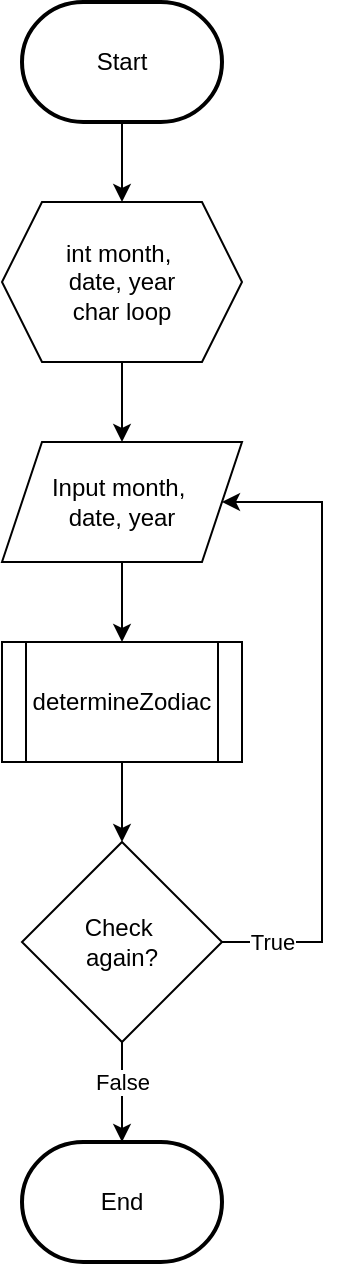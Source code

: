 <mxfile version="24.8.3" pages="2">
  <diagram id="C5RBs43oDa-KdzZeNtuy" name="Main">
    <mxGraphModel dx="917" dy="497" grid="1" gridSize="10" guides="1" tooltips="1" connect="1" arrows="1" fold="1" page="1" pageScale="1" pageWidth="827" pageHeight="1169" math="0" shadow="0">
      <root>
        <mxCell id="WIyWlLk6GJQsqaUBKTNV-0" />
        <mxCell id="WIyWlLk6GJQsqaUBKTNV-1" parent="WIyWlLk6GJQsqaUBKTNV-0" />
        <mxCell id="ADkl6Pt-Rn1Rdas1AGMV-3" style="edgeStyle=orthogonalEdgeStyle;rounded=0;orthogonalLoop=1;jettySize=auto;html=1;entryX=0.5;entryY=0;entryDx=0;entryDy=0;" edge="1" parent="WIyWlLk6GJQsqaUBKTNV-1" source="ADkl6Pt-Rn1Rdas1AGMV-0" target="ADkl6Pt-Rn1Rdas1AGMV-1">
          <mxGeometry relative="1" as="geometry" />
        </mxCell>
        <mxCell id="ADkl6Pt-Rn1Rdas1AGMV-0" value="Start" style="strokeWidth=2;html=1;shape=mxgraph.flowchart.terminator;whiteSpace=wrap;" vertex="1" parent="WIyWlLk6GJQsqaUBKTNV-1">
          <mxGeometry x="150" y="140" width="100" height="60" as="geometry" />
        </mxCell>
        <mxCell id="ADkl6Pt-Rn1Rdas1AGMV-6" style="edgeStyle=orthogonalEdgeStyle;rounded=0;orthogonalLoop=1;jettySize=auto;html=1;entryX=0.5;entryY=0;entryDx=0;entryDy=0;" edge="1" parent="WIyWlLk6GJQsqaUBKTNV-1" source="ADkl6Pt-Rn1Rdas1AGMV-1" target="ADkl6Pt-Rn1Rdas1AGMV-5">
          <mxGeometry relative="1" as="geometry" />
        </mxCell>
        <mxCell id="ADkl6Pt-Rn1Rdas1AGMV-1" value="int month,&amp;nbsp;&lt;div&gt;date, year&lt;div&gt;char loop&lt;/div&gt;&lt;/div&gt;" style="shape=hexagon;perimeter=hexagonPerimeter2;whiteSpace=wrap;html=1;fixedSize=1;" vertex="1" parent="WIyWlLk6GJQsqaUBKTNV-1">
          <mxGeometry x="140" y="240" width="120" height="80" as="geometry" />
        </mxCell>
        <mxCell id="ADkl6Pt-Rn1Rdas1AGMV-8" style="edgeStyle=orthogonalEdgeStyle;rounded=0;orthogonalLoop=1;jettySize=auto;html=1;entryX=0.5;entryY=0;entryDx=0;entryDy=0;" edge="1" parent="WIyWlLk6GJQsqaUBKTNV-1" source="ADkl6Pt-Rn1Rdas1AGMV-5" target="GZqiYuQ4Hh0XzFeLLxF9-0">
          <mxGeometry relative="1" as="geometry">
            <mxPoint x="200" y="460" as="targetPoint" />
          </mxGeometry>
        </mxCell>
        <mxCell id="ADkl6Pt-Rn1Rdas1AGMV-5" value="Input&amp;nbsp;&lt;span data-darkreader-inline-color=&quot;&quot; data-darkreader-inline-bgcolor=&quot;&quot; style=&quot;background-color: initial; color: rgb(0, 0, 0); --darkreader-inline-bgcolor: initial; --darkreader-inline-color: #e8e6e3;&quot;&gt;month,&amp;nbsp;&lt;/span&gt;&lt;div&gt;&lt;span data-darkreader-inline-color=&quot;&quot; data-darkreader-inline-bgcolor=&quot;&quot; style=&quot;background-color: initial; color: rgb(0, 0, 0); --darkreader-inline-bgcolor: initial; --darkreader-inline-color: #e8e6e3;&quot;&gt;date, year&lt;/span&gt;&lt;/div&gt;" style="shape=parallelogram;perimeter=parallelogramPerimeter;whiteSpace=wrap;html=1;fixedSize=1;" vertex="1" parent="WIyWlLk6GJQsqaUBKTNV-1">
          <mxGeometry x="140" y="360" width="120" height="60" as="geometry" />
        </mxCell>
        <mxCell id="GZqiYuQ4Hh0XzFeLLxF9-0" value="determineZodiac" style="shape=process;whiteSpace=wrap;html=1;backgroundOutline=1;" vertex="1" parent="WIyWlLk6GJQsqaUBKTNV-1">
          <mxGeometry x="140" y="460" width="120" height="60" as="geometry" />
        </mxCell>
        <mxCell id="GZqiYuQ4Hh0XzFeLLxF9-2" value="End" style="strokeWidth=2;html=1;shape=mxgraph.flowchart.terminator;whiteSpace=wrap;" vertex="1" parent="WIyWlLk6GJQsqaUBKTNV-1">
          <mxGeometry x="150" y="710" width="100" height="60" as="geometry" />
        </mxCell>
        <mxCell id="GZqiYuQ4Hh0XzFeLLxF9-3" style="edgeStyle=orthogonalEdgeStyle;rounded=0;orthogonalLoop=1;jettySize=auto;html=1;entryX=0.5;entryY=0;entryDx=0;entryDy=0;" edge="1" parent="WIyWlLk6GJQsqaUBKTNV-1" source="GZqiYuQ4Hh0XzFeLLxF9-0" target="EzUWujG1HON0mXqNVuHK-1">
          <mxGeometry relative="1" as="geometry" />
        </mxCell>
        <mxCell id="k7bZ-iNZpSux7IjI_JaH-0" style="edgeStyle=orthogonalEdgeStyle;rounded=0;orthogonalLoop=1;jettySize=auto;html=1;entryX=1;entryY=0.5;entryDx=0;entryDy=0;" edge="1" parent="WIyWlLk6GJQsqaUBKTNV-1" source="EzUWujG1HON0mXqNVuHK-1" target="ADkl6Pt-Rn1Rdas1AGMV-5">
          <mxGeometry relative="1" as="geometry">
            <Array as="points">
              <mxPoint x="300" y="610" />
              <mxPoint x="300" y="390" />
            </Array>
          </mxGeometry>
        </mxCell>
        <mxCell id="k7bZ-iNZpSux7IjI_JaH-2" value="True" style="edgeLabel;html=1;align=center;verticalAlign=middle;resizable=0;points=[];" vertex="1" connectable="0" parent="k7bZ-iNZpSux7IjI_JaH-0">
          <mxGeometry x="-0.844" relative="1" as="geometry">
            <mxPoint as="offset" />
          </mxGeometry>
        </mxCell>
        <mxCell id="EzUWujG1HON0mXqNVuHK-1" value="Check&amp;nbsp;&lt;div&gt;again?&lt;/div&gt;" style="rhombus;whiteSpace=wrap;html=1;" vertex="1" parent="WIyWlLk6GJQsqaUBKTNV-1">
          <mxGeometry x="150" y="560" width="100" height="100" as="geometry" />
        </mxCell>
        <mxCell id="k7bZ-iNZpSux7IjI_JaH-1" style="edgeStyle=orthogonalEdgeStyle;rounded=0;orthogonalLoop=1;jettySize=auto;html=1;entryX=0.5;entryY=0;entryDx=0;entryDy=0;entryPerimeter=0;" edge="1" parent="WIyWlLk6GJQsqaUBKTNV-1" source="EzUWujG1HON0mXqNVuHK-1" target="GZqiYuQ4Hh0XzFeLLxF9-2">
          <mxGeometry relative="1" as="geometry" />
        </mxCell>
        <mxCell id="k7bZ-iNZpSux7IjI_JaH-3" value="False" style="edgeLabel;html=1;align=center;verticalAlign=middle;resizable=0;points=[];" vertex="1" connectable="0" parent="k7bZ-iNZpSux7IjI_JaH-1">
          <mxGeometry x="-0.205" relative="1" as="geometry">
            <mxPoint as="offset" />
          </mxGeometry>
        </mxCell>
      </root>
    </mxGraphModel>
  </diagram>
  <diagram name="Zodiak Check" id="zl0EYyLlDMxdTDT9RvYv">
    <mxGraphModel dx="2018" dy="1094" grid="1" gridSize="10" guides="1" tooltips="1" connect="1" arrows="1" fold="1" page="1" pageScale="1" pageWidth="827" pageHeight="1169" math="0" shadow="0">
      <root>
        <mxCell id="fFVjBfZOel1vEbS_FF2J-0" />
        <mxCell id="fFVjBfZOel1vEbS_FF2J-1" parent="fFVjBfZOel1vEbS_FF2J-0" />
        <mxCell id="_Cu8GeW2RyOemidvs3JU-1" style="edgeStyle=orthogonalEdgeStyle;rounded=0;orthogonalLoop=1;jettySize=auto;html=1;entryX=0.5;entryY=0;entryDx=0;entryDy=0;" edge="1" parent="fFVjBfZOel1vEbS_FF2J-1" source="fFVjBfZOel1vEbS_FF2J-11" target="fFVjBfZOel1vEbS_FF2J-13">
          <mxGeometry relative="1" as="geometry">
            <Array as="points">
              <mxPoint x="200" y="650" />
              <mxPoint x="200" y="650" />
            </Array>
          </mxGeometry>
        </mxCell>
        <mxCell id="8LqADo3fk18r5C5jEkgL-7" value="False" style="edgeLabel;html=1;align=center;verticalAlign=middle;resizable=0;points=[];" vertex="1" connectable="0" parent="_Cu8GeW2RyOemidvs3JU-1">
          <mxGeometry x="-0.261" y="-1" relative="1" as="geometry">
            <mxPoint as="offset" />
          </mxGeometry>
        </mxCell>
        <mxCell id="8LqADo3fk18r5C5jEkgL-4" style="edgeStyle=orthogonalEdgeStyle;rounded=0;orthogonalLoop=1;jettySize=auto;html=1;entryX=0;entryY=0.5;entryDx=0;entryDy=0;" edge="1" parent="fFVjBfZOel1vEbS_FF2J-1" source="fFVjBfZOel1vEbS_FF2J-11" target="8LqADo3fk18r5C5jEkgL-3">
          <mxGeometry relative="1" as="geometry" />
        </mxCell>
        <mxCell id="8LqADo3fk18r5C5jEkgL-6" value="True" style="edgeLabel;html=1;align=center;verticalAlign=middle;resizable=0;points=[];" vertex="1" connectable="0" parent="8LqADo3fk18r5C5jEkgL-4">
          <mxGeometry x="-0.167" relative="1" as="geometry">
            <mxPoint as="offset" />
          </mxGeometry>
        </mxCell>
        <mxCell id="fFVjBfZOel1vEbS_FF2J-11" value="21 Maret&amp;nbsp;&lt;div&gt;s/d&amp;nbsp;&lt;span data-darkreader-inline-color=&quot;&quot; data-darkreader-inline-bgcolor=&quot;&quot; style=&quot;background-color: initial; color: rgb(0, 0, 0); --darkreader-inline-bgcolor: initial; --darkreader-inline-color: #e8e6e3;&quot;&gt;19 April&lt;/span&gt;&lt;/div&gt;" style="rhombus;whiteSpace=wrap;html=1;" vertex="1" parent="fFVjBfZOel1vEbS_FF2J-1">
          <mxGeometry x="155" y="540" width="90" height="90" as="geometry" />
        </mxCell>
        <mxCell id="_Cu8GeW2RyOemidvs3JU-3" style="edgeStyle=orthogonalEdgeStyle;rounded=0;orthogonalLoop=1;jettySize=auto;html=1;entryX=0.5;entryY=0;entryDx=0;entryDy=0;" edge="1" parent="fFVjBfZOel1vEbS_FF2J-1" source="fFVjBfZOel1vEbS_FF2J-12" target="fFVjBfZOel1vEbS_FF2J-22">
          <mxGeometry relative="1" as="geometry" />
        </mxCell>
        <mxCell id="8LqADo3fk18r5C5jEkgL-9" value="False" style="edgeLabel;html=1;align=center;verticalAlign=middle;resizable=0;points=[];" vertex="1" connectable="0" parent="_Cu8GeW2RyOemidvs3JU-3">
          <mxGeometry x="-0.254" y="-1" relative="1" as="geometry">
            <mxPoint as="offset" />
          </mxGeometry>
        </mxCell>
        <mxCell id="8LqADo3fk18r5C5jEkgL-24" style="edgeStyle=orthogonalEdgeStyle;rounded=0;orthogonalLoop=1;jettySize=auto;html=1;entryX=0;entryY=0.5;entryDx=0;entryDy=0;" edge="1" parent="fFVjBfZOel1vEbS_FF2J-1" source="fFVjBfZOel1vEbS_FF2J-12" target="8LqADo3fk18r5C5jEkgL-23">
          <mxGeometry relative="1" as="geometry" />
        </mxCell>
        <mxCell id="8LqADo3fk18r5C5jEkgL-25" value="True" style="edgeLabel;html=1;align=center;verticalAlign=middle;resizable=0;points=[];" vertex="1" connectable="0" parent="8LqADo3fk18r5C5jEkgL-24">
          <mxGeometry x="-0.122" y="1" relative="1" as="geometry">
            <mxPoint as="offset" />
          </mxGeometry>
        </mxCell>
        <mxCell id="fFVjBfZOel1vEbS_FF2J-12" value="21 Mei&amp;nbsp;&lt;div&gt;&lt;span data-darkreader-inline-color=&quot;&quot; data-darkreader-inline-bgcolor=&quot;&quot; style=&quot;background-color: initial; color: rgb(0, 0, 0); --darkreader-inline-bgcolor: initial; --darkreader-inline-color: #e8e6e3;&quot;&gt;s/d 20 Juni&lt;/span&gt;&lt;/div&gt;" style="rhombus;whiteSpace=wrap;html=1;" vertex="1" parent="fFVjBfZOel1vEbS_FF2J-1">
          <mxGeometry x="155" y="800" width="90" height="90" as="geometry" />
        </mxCell>
        <mxCell id="_Cu8GeW2RyOemidvs3JU-2" style="edgeStyle=orthogonalEdgeStyle;rounded=0;orthogonalLoop=1;jettySize=auto;html=1;entryX=0.5;entryY=0;entryDx=0;entryDy=0;" edge="1" parent="fFVjBfZOel1vEbS_FF2J-1" source="fFVjBfZOel1vEbS_FF2J-13" target="fFVjBfZOel1vEbS_FF2J-12">
          <mxGeometry relative="1" as="geometry" />
        </mxCell>
        <mxCell id="8LqADo3fk18r5C5jEkgL-8" value="False" style="edgeLabel;html=1;align=center;verticalAlign=middle;resizable=0;points=[];" vertex="1" connectable="0" parent="_Cu8GeW2RyOemidvs3JU-2">
          <mxGeometry x="-0.317" y="-1" relative="1" as="geometry">
            <mxPoint as="offset" />
          </mxGeometry>
        </mxCell>
        <mxCell id="8LqADo3fk18r5C5jEkgL-21" style="edgeStyle=orthogonalEdgeStyle;rounded=0;orthogonalLoop=1;jettySize=auto;html=1;entryX=0;entryY=0.5;entryDx=0;entryDy=0;" edge="1" parent="fFVjBfZOel1vEbS_FF2J-1" source="fFVjBfZOel1vEbS_FF2J-13" target="8LqADo3fk18r5C5jEkgL-20">
          <mxGeometry relative="1" as="geometry" />
        </mxCell>
        <mxCell id="8LqADo3fk18r5C5jEkgL-22" value="True" style="edgeLabel;html=1;align=center;verticalAlign=middle;resizable=0;points=[];" vertex="1" connectable="0" parent="8LqADo3fk18r5C5jEkgL-21">
          <mxGeometry x="-0.14" y="1" relative="1" as="geometry">
            <mxPoint as="offset" />
          </mxGeometry>
        </mxCell>
        <mxCell id="fFVjBfZOel1vEbS_FF2J-13" value="20 April&amp;nbsp;&lt;div&gt;s/d 20 Mei&lt;/div&gt;" style="rhombus;whiteSpace=wrap;html=1;" vertex="1" parent="fFVjBfZOel1vEbS_FF2J-1">
          <mxGeometry x="155" y="670" width="90" height="90" as="geometry" />
        </mxCell>
        <mxCell id="_Cu8GeW2RyOemidvs3JU-8" style="edgeStyle=orthogonalEdgeStyle;rounded=0;orthogonalLoop=1;jettySize=auto;html=1;entryX=0.5;entryY=0;entryDx=0;entryDy=0;" edge="1" parent="fFVjBfZOel1vEbS_FF2J-1" source="fFVjBfZOel1vEbS_FF2J-14" target="fFVjBfZOel1vEbS_FF2J-19">
          <mxGeometry relative="1" as="geometry" />
        </mxCell>
        <mxCell id="8LqADo3fk18r5C5jEkgL-14" value="False" style="edgeLabel;html=1;align=center;verticalAlign=middle;resizable=0;points=[];" vertex="1" connectable="0" parent="_Cu8GeW2RyOemidvs3JU-8">
          <mxGeometry x="-0.207" y="-2" relative="1" as="geometry">
            <mxPoint as="offset" />
          </mxGeometry>
        </mxCell>
        <mxCell id="8LqADo3fk18r5C5jEkgL-62" style="edgeStyle=orthogonalEdgeStyle;rounded=0;orthogonalLoop=1;jettySize=auto;html=1;entryX=0;entryY=0.5;entryDx=0;entryDy=0;" edge="1" parent="fFVjBfZOel1vEbS_FF2J-1" source="fFVjBfZOel1vEbS_FF2J-14" target="8LqADo3fk18r5C5jEkgL-30">
          <mxGeometry relative="1" as="geometry" />
        </mxCell>
        <mxCell id="8LqADo3fk18r5C5jEkgL-64" value="True" style="edgeLabel;html=1;align=center;verticalAlign=middle;resizable=0;points=[];" vertex="1" connectable="0" parent="8LqADo3fk18r5C5jEkgL-62">
          <mxGeometry x="-0.077" relative="1" as="geometry">
            <mxPoint as="offset" />
          </mxGeometry>
        </mxCell>
        <mxCell id="fFVjBfZOel1vEbS_FF2J-14" value="&lt;font style=&quot;font-size: 9px;&quot;&gt;23 Oktober s/d&amp;nbsp;&lt;/font&gt;&lt;div&gt;&lt;font style=&quot;font-size: 9px;&quot;&gt;21 November&lt;/font&gt;&lt;/div&gt;" style="rhombus;whiteSpace=wrap;html=1;" vertex="1" parent="fFVjBfZOel1vEbS_FF2J-1">
          <mxGeometry x="155" y="1450" width="90" height="90" as="geometry" />
        </mxCell>
        <mxCell id="_Cu8GeW2RyOemidvs3JU-7" style="edgeStyle=orthogonalEdgeStyle;rounded=0;orthogonalLoop=1;jettySize=auto;html=1;entryX=0.5;entryY=0;entryDx=0;entryDy=0;" edge="1" parent="fFVjBfZOel1vEbS_FF2J-1" source="fFVjBfZOel1vEbS_FF2J-15" target="fFVjBfZOel1vEbS_FF2J-14">
          <mxGeometry relative="1" as="geometry" />
        </mxCell>
        <mxCell id="8LqADo3fk18r5C5jEkgL-13" value="False" style="edgeLabel;html=1;align=center;verticalAlign=middle;resizable=0;points=[];" vertex="1" connectable="0" parent="_Cu8GeW2RyOemidvs3JU-7">
          <mxGeometry x="-0.33" y="-1" relative="1" as="geometry">
            <mxPoint as="offset" />
          </mxGeometry>
        </mxCell>
        <mxCell id="8LqADo3fk18r5C5jEkgL-60" style="edgeStyle=orthogonalEdgeStyle;rounded=0;orthogonalLoop=1;jettySize=auto;html=1;entryX=0;entryY=0.5;entryDx=0;entryDy=0;" edge="1" parent="fFVjBfZOel1vEbS_FF2J-1" source="fFVjBfZOel1vEbS_FF2J-15" target="8LqADo3fk18r5C5jEkgL-29">
          <mxGeometry relative="1" as="geometry" />
        </mxCell>
        <mxCell id="8LqADo3fk18r5C5jEkgL-61" value="True" style="edgeLabel;html=1;align=center;verticalAlign=middle;resizable=0;points=[];" vertex="1" connectable="0" parent="8LqADo3fk18r5C5jEkgL-60">
          <mxGeometry x="-0.133" relative="1" as="geometry">
            <mxPoint as="offset" />
          </mxGeometry>
        </mxCell>
        <mxCell id="fFVjBfZOel1vEbS_FF2J-15" value="&lt;font style=&quot;font-size: 9px;&quot;&gt;23 September&amp;nbsp;&lt;/font&gt;&lt;div style=&quot;font-size: 9px;&quot;&gt;&lt;font style=&quot;font-size: 9px;&quot;&gt;s/d 22 Oktober&lt;/font&gt;&lt;/div&gt;" style="rhombus;whiteSpace=wrap;html=1;" vertex="1" parent="fFVjBfZOel1vEbS_FF2J-1">
          <mxGeometry x="155" y="1320" width="90" height="90" as="geometry" />
        </mxCell>
        <mxCell id="_Cu8GeW2RyOemidvs3JU-6" style="edgeStyle=orthogonalEdgeStyle;rounded=0;orthogonalLoop=1;jettySize=auto;html=1;" edge="1" parent="fFVjBfZOel1vEbS_FF2J-1" source="fFVjBfZOel1vEbS_FF2J-16" target="fFVjBfZOel1vEbS_FF2J-15">
          <mxGeometry relative="1" as="geometry" />
        </mxCell>
        <mxCell id="8LqADo3fk18r5C5jEkgL-12" value="False" style="edgeLabel;html=1;align=center;verticalAlign=middle;resizable=0;points=[];" vertex="1" connectable="0" parent="_Cu8GeW2RyOemidvs3JU-6">
          <mxGeometry x="-0.214" y="-1" relative="1" as="geometry">
            <mxPoint as="offset" />
          </mxGeometry>
        </mxCell>
        <mxCell id="8LqADo3fk18r5C5jEkgL-58" style="edgeStyle=orthogonalEdgeStyle;rounded=0;orthogonalLoop=1;jettySize=auto;html=1;entryX=0;entryY=0.5;entryDx=0;entryDy=0;" edge="1" parent="fFVjBfZOel1vEbS_FF2J-1" source="fFVjBfZOel1vEbS_FF2J-16" target="8LqADo3fk18r5C5jEkgL-28">
          <mxGeometry relative="1" as="geometry" />
        </mxCell>
        <mxCell id="8LqADo3fk18r5C5jEkgL-59" value="True" style="edgeLabel;html=1;align=center;verticalAlign=middle;resizable=0;points=[];" vertex="1" connectable="0" parent="8LqADo3fk18r5C5jEkgL-58">
          <mxGeometry x="-0.171" y="1" relative="1" as="geometry">
            <mxPoint as="offset" />
          </mxGeometry>
        </mxCell>
        <mxCell id="fFVjBfZOel1vEbS_FF2J-16" value="&lt;font style=&quot;font-size: 9px;&quot;&gt;23 Agustus s/d&amp;nbsp;&lt;/font&gt;&lt;div style=&quot;font-size: 9px;&quot;&gt;&lt;font style=&quot;font-size: 9px;&quot;&gt;22 September&lt;/font&gt;&lt;/div&gt;" style="rhombus;whiteSpace=wrap;html=1;" vertex="1" parent="fFVjBfZOel1vEbS_FF2J-1">
          <mxGeometry x="155" y="1190" width="90" height="90" as="geometry" />
        </mxCell>
        <mxCell id="_Cu8GeW2RyOemidvs3JU-5" style="edgeStyle=orthogonalEdgeStyle;rounded=0;orthogonalLoop=1;jettySize=auto;html=1;entryX=0.5;entryY=0;entryDx=0;entryDy=0;" edge="1" parent="fFVjBfZOel1vEbS_FF2J-1" source="fFVjBfZOel1vEbS_FF2J-17" target="fFVjBfZOel1vEbS_FF2J-16">
          <mxGeometry relative="1" as="geometry" />
        </mxCell>
        <mxCell id="8LqADo3fk18r5C5jEkgL-11" value="False" style="edgeLabel;html=1;align=center;verticalAlign=middle;resizable=0;points=[];" vertex="1" connectable="0" parent="_Cu8GeW2RyOemidvs3JU-5">
          <mxGeometry x="-0.278" y="-2" relative="1" as="geometry">
            <mxPoint as="offset" />
          </mxGeometry>
        </mxCell>
        <mxCell id="8LqADo3fk18r5C5jEkgL-56" style="edgeStyle=orthogonalEdgeStyle;rounded=0;orthogonalLoop=1;jettySize=auto;html=1;entryX=0;entryY=0.5;entryDx=0;entryDy=0;" edge="1" parent="fFVjBfZOel1vEbS_FF2J-1" source="fFVjBfZOel1vEbS_FF2J-17" target="8LqADo3fk18r5C5jEkgL-27">
          <mxGeometry relative="1" as="geometry" />
        </mxCell>
        <mxCell id="8LqADo3fk18r5C5jEkgL-57" value="True" style="edgeLabel;html=1;align=center;verticalAlign=middle;resizable=0;points=[];" vertex="1" connectable="0" parent="8LqADo3fk18r5C5jEkgL-56">
          <mxGeometry x="-0.152" y="1" relative="1" as="geometry">
            <mxPoint as="offset" />
          </mxGeometry>
        </mxCell>
        <mxCell id="fFVjBfZOel1vEbS_FF2J-17" value="23 Juli s/d&amp;nbsp;&lt;div&gt;22 Agustus&lt;/div&gt;" style="rhombus;whiteSpace=wrap;html=1;" vertex="1" parent="fFVjBfZOel1vEbS_FF2J-1">
          <mxGeometry x="155" y="1060" width="90" height="90" as="geometry" />
        </mxCell>
        <mxCell id="_Cu8GeW2RyOemidvs3JU-10" style="edgeStyle=orthogonalEdgeStyle;rounded=0;orthogonalLoop=1;jettySize=auto;html=1;entryX=0.5;entryY=0;entryDx=0;entryDy=0;" edge="1" parent="fFVjBfZOel1vEbS_FF2J-1" source="fFVjBfZOel1vEbS_FF2J-18" target="fFVjBfZOel1vEbS_FF2J-21">
          <mxGeometry relative="1" as="geometry" />
        </mxCell>
        <mxCell id="8LqADo3fk18r5C5jEkgL-16" value="False" style="edgeLabel;html=1;align=center;verticalAlign=middle;resizable=0;points=[];" vertex="1" connectable="0" parent="_Cu8GeW2RyOemidvs3JU-10">
          <mxGeometry x="-0.207" y="-1" relative="1" as="geometry">
            <mxPoint as="offset" />
          </mxGeometry>
        </mxCell>
        <mxCell id="8LqADo3fk18r5C5jEkgL-67" style="edgeStyle=orthogonalEdgeStyle;rounded=0;orthogonalLoop=1;jettySize=auto;html=1;entryX=0;entryY=0.5;entryDx=0;entryDy=0;" edge="1" parent="fFVjBfZOel1vEbS_FF2J-1" source="fFVjBfZOel1vEbS_FF2J-18" target="8LqADo3fk18r5C5jEkgL-31">
          <mxGeometry relative="1" as="geometry" />
        </mxCell>
        <mxCell id="8LqADo3fk18r5C5jEkgL-68" value="True" style="edgeLabel;html=1;align=center;verticalAlign=middle;resizable=0;points=[];" vertex="1" connectable="0" parent="8LqADo3fk18r5C5jEkgL-67">
          <mxGeometry x="-0.166" y="2" relative="1" as="geometry">
            <mxPoint as="offset" />
          </mxGeometry>
        </mxCell>
        <mxCell id="fFVjBfZOel1vEbS_FF2J-18" value="&lt;font style=&quot;font-size: 9px;&quot;&gt;22 Desember&amp;nbsp;&lt;/font&gt;&lt;div&gt;&lt;font style=&quot;font-size: 9px;&quot;&gt;s/d 19 Januari&lt;/font&gt;&lt;/div&gt;" style="rhombus;whiteSpace=wrap;html=1;" vertex="1" parent="fFVjBfZOel1vEbS_FF2J-1">
          <mxGeometry x="155" y="1730" width="90" height="90" as="geometry" />
        </mxCell>
        <mxCell id="8LqADo3fk18r5C5jEkgL-1" style="edgeStyle=orthogonalEdgeStyle;rounded=0;orthogonalLoop=1;jettySize=auto;html=1;entryX=0.5;entryY=0;entryDx=0;entryDy=0;" edge="1" parent="fFVjBfZOel1vEbS_FF2J-1" source="fFVjBfZOel1vEbS_FF2J-19" target="fFVjBfZOel1vEbS_FF2J-18">
          <mxGeometry relative="1" as="geometry" />
        </mxCell>
        <mxCell id="8LqADo3fk18r5C5jEkgL-15" value="False" style="edgeLabel;html=1;align=center;verticalAlign=middle;resizable=0;points=[];" vertex="1" connectable="0" parent="8LqADo3fk18r5C5jEkgL-1">
          <mxGeometry x="-0.228" y="-2" relative="1" as="geometry">
            <mxPoint as="offset" />
          </mxGeometry>
        </mxCell>
        <mxCell id="8LqADo3fk18r5C5jEkgL-65" style="edgeStyle=orthogonalEdgeStyle;rounded=0;orthogonalLoop=1;jettySize=auto;html=1;entryX=0;entryY=0.5;entryDx=0;entryDy=0;" edge="1" parent="fFVjBfZOel1vEbS_FF2J-1" source="fFVjBfZOel1vEbS_FF2J-19" target="8LqADo3fk18r5C5jEkgL-32">
          <mxGeometry relative="1" as="geometry" />
        </mxCell>
        <mxCell id="8LqADo3fk18r5C5jEkgL-66" value="True" style="edgeLabel;html=1;align=center;verticalAlign=middle;resizable=0;points=[];" vertex="1" connectable="0" parent="8LqADo3fk18r5C5jEkgL-65">
          <mxGeometry x="-0.077" y="1" relative="1" as="geometry">
            <mxPoint as="offset" />
          </mxGeometry>
        </mxCell>
        <mxCell id="fFVjBfZOel1vEbS_FF2J-19" value="&lt;font style=&quot;font-size: 9px;&quot;&gt;22 November s/d&amp;nbsp;&lt;/font&gt;&lt;div&gt;&lt;font style=&quot;font-size: 9px;&quot;&gt;21 Desember&lt;/font&gt;&lt;/div&gt;" style="rhombus;whiteSpace=wrap;html=1;" vertex="1" parent="fFVjBfZOel1vEbS_FF2J-1">
          <mxGeometry x="155" y="1590" width="90" height="90" as="geometry" />
        </mxCell>
        <mxCell id="8LqADo3fk18r5C5jEkgL-71" style="edgeStyle=orthogonalEdgeStyle;rounded=0;orthogonalLoop=1;jettySize=auto;html=1;entryX=0;entryY=0.5;entryDx=0;entryDy=0;" edge="1" parent="fFVjBfZOel1vEbS_FF2J-1" source="fFVjBfZOel1vEbS_FF2J-20" target="8LqADo3fk18r5C5jEkgL-34">
          <mxGeometry relative="1" as="geometry" />
        </mxCell>
        <mxCell id="8LqADo3fk18r5C5jEkgL-72" value="True" style="edgeLabel;html=1;align=center;verticalAlign=middle;resizable=0;points=[];" vertex="1" connectable="0" parent="8LqADo3fk18r5C5jEkgL-71">
          <mxGeometry x="-0.094" y="1" relative="1" as="geometry">
            <mxPoint as="offset" />
          </mxGeometry>
        </mxCell>
        <mxCell id="fFVjBfZOel1vEbS_FF2J-20" value="&lt;font style=&quot;font-size: 10px;&quot;&gt;19 Februari s/d&amp;nbsp;&lt;/font&gt;&lt;div&gt;&lt;font style=&quot;font-size: 10px;&quot;&gt;20 Maret&lt;/font&gt;&lt;/div&gt;" style="rhombus;whiteSpace=wrap;html=1;" vertex="1" parent="fFVjBfZOel1vEbS_FF2J-1">
          <mxGeometry x="155" y="2000" width="90" height="90" as="geometry" />
        </mxCell>
        <mxCell id="_Cu8GeW2RyOemidvs3JU-11" style="edgeStyle=orthogonalEdgeStyle;rounded=0;orthogonalLoop=1;jettySize=auto;html=1;entryX=0.5;entryY=0;entryDx=0;entryDy=0;" edge="1" parent="fFVjBfZOel1vEbS_FF2J-1" source="fFVjBfZOel1vEbS_FF2J-21" target="fFVjBfZOel1vEbS_FF2J-20">
          <mxGeometry relative="1" as="geometry" />
        </mxCell>
        <mxCell id="8LqADo3fk18r5C5jEkgL-17" value="False" style="edgeLabel;html=1;align=center;verticalAlign=middle;resizable=0;points=[];" vertex="1" connectable="0" parent="_Cu8GeW2RyOemidvs3JU-11">
          <mxGeometry x="-0.24" y="-1" relative="1" as="geometry">
            <mxPoint as="offset" />
          </mxGeometry>
        </mxCell>
        <mxCell id="8LqADo3fk18r5C5jEkgL-69" style="edgeStyle=orthogonalEdgeStyle;rounded=0;orthogonalLoop=1;jettySize=auto;html=1;entryX=0;entryY=0.5;entryDx=0;entryDy=0;" edge="1" parent="fFVjBfZOel1vEbS_FF2J-1" source="fFVjBfZOel1vEbS_FF2J-21" target="8LqADo3fk18r5C5jEkgL-33">
          <mxGeometry relative="1" as="geometry" />
        </mxCell>
        <mxCell id="8LqADo3fk18r5C5jEkgL-70" value="True" style="edgeLabel;html=1;align=center;verticalAlign=middle;resizable=0;points=[];" vertex="1" connectable="0" parent="8LqADo3fk18r5C5jEkgL-69">
          <mxGeometry x="-0.143" y="2" relative="1" as="geometry">
            <mxPoint as="offset" />
          </mxGeometry>
        </mxCell>
        <mxCell id="fFVjBfZOel1vEbS_FF2J-21" value="&lt;font style=&quot;font-size: 10px;&quot;&gt;20 Januari s/d&amp;nbsp;&lt;/font&gt;&lt;div&gt;&lt;span data-darkreader-inline-color=&quot;&quot; data-darkreader-inline-bgcolor=&quot;&quot; style=&quot;font-size: 10px; background-color: initial; color: rgb(0, 0, 0); --darkreader-inline-bgcolor: initial; --darkreader-inline-color: #e8e6e3;&quot;&gt;18 Februari&lt;/span&gt;&lt;/div&gt;" style="rhombus;whiteSpace=wrap;html=1;" vertex="1" parent="fFVjBfZOel1vEbS_FF2J-1">
          <mxGeometry x="155" y="1870" width="90" height="90" as="geometry" />
        </mxCell>
        <mxCell id="8LqADo3fk18r5C5jEkgL-0" style="edgeStyle=orthogonalEdgeStyle;rounded=0;orthogonalLoop=1;jettySize=auto;html=1;" edge="1" parent="fFVjBfZOel1vEbS_FF2J-1" source="fFVjBfZOel1vEbS_FF2J-22" target="fFVjBfZOel1vEbS_FF2J-17">
          <mxGeometry relative="1" as="geometry" />
        </mxCell>
        <mxCell id="8LqADo3fk18r5C5jEkgL-10" value="False" style="edgeLabel;html=1;align=center;verticalAlign=middle;resizable=0;points=[];" vertex="1" connectable="0" parent="8LqADo3fk18r5C5jEkgL-0">
          <mxGeometry x="-0.235" y="-1" relative="1" as="geometry">
            <mxPoint as="offset" />
          </mxGeometry>
        </mxCell>
        <mxCell id="8LqADo3fk18r5C5jEkgL-54" style="edgeStyle=orthogonalEdgeStyle;rounded=0;orthogonalLoop=1;jettySize=auto;html=1;entryX=0;entryY=0.5;entryDx=0;entryDy=0;" edge="1" parent="fFVjBfZOel1vEbS_FF2J-1" source="fFVjBfZOel1vEbS_FF2J-22" target="8LqADo3fk18r5C5jEkgL-26">
          <mxGeometry relative="1" as="geometry" />
        </mxCell>
        <mxCell id="8LqADo3fk18r5C5jEkgL-55" value="True" style="edgeLabel;html=1;align=center;verticalAlign=middle;resizable=0;points=[];" vertex="1" connectable="0" parent="8LqADo3fk18r5C5jEkgL-54">
          <mxGeometry x="-0.115" relative="1" as="geometry">
            <mxPoint as="offset" />
          </mxGeometry>
        </mxCell>
        <mxCell id="fFVjBfZOel1vEbS_FF2J-22" value="21 Juni&amp;nbsp;&lt;div&gt;s/d 22 Juli&lt;/div&gt;" style="rhombus;whiteSpace=wrap;html=1;" vertex="1" parent="fFVjBfZOel1vEbS_FF2J-1">
          <mxGeometry x="155" y="930" width="90" height="90" as="geometry" />
        </mxCell>
        <mxCell id="_Cu8GeW2RyOemidvs3JU-0" style="edgeStyle=orthogonalEdgeStyle;rounded=0;orthogonalLoop=1;jettySize=auto;html=1;entryX=0.5;entryY=0;entryDx=0;entryDy=0;" edge="1" parent="fFVjBfZOel1vEbS_FF2J-1" source="GBcejVi--QlMS2EdhjDJ-0" target="fFVjBfZOel1vEbS_FF2J-11">
          <mxGeometry relative="1" as="geometry" />
        </mxCell>
        <mxCell id="GBcejVi--QlMS2EdhjDJ-0" value="Start" style="strokeWidth=2;html=1;shape=mxgraph.flowchart.terminator;whiteSpace=wrap;" vertex="1" parent="fFVjBfZOel1vEbS_FF2J-1">
          <mxGeometry x="150" y="440" width="100" height="60" as="geometry" />
        </mxCell>
        <mxCell id="GBcejVi--QlMS2EdhjDJ-1" value="End" style="strokeWidth=2;html=1;shape=mxgraph.flowchart.terminator;whiteSpace=wrap;" vertex="1" parent="fFVjBfZOel1vEbS_FF2J-1">
          <mxGeometry x="150" y="2130" width="100" height="60" as="geometry" />
        </mxCell>
        <mxCell id="_Cu8GeW2RyOemidvs3JU-13" style="edgeStyle=orthogonalEdgeStyle;rounded=0;orthogonalLoop=1;jettySize=auto;html=1;entryX=0.5;entryY=0;entryDx=0;entryDy=0;entryPerimeter=0;" edge="1" parent="fFVjBfZOel1vEbS_FF2J-1" source="fFVjBfZOel1vEbS_FF2J-20" target="GBcejVi--QlMS2EdhjDJ-1">
          <mxGeometry relative="1" as="geometry" />
        </mxCell>
        <mxCell id="8LqADo3fk18r5C5jEkgL-18" value="False" style="edgeLabel;html=1;align=center;verticalAlign=middle;resizable=0;points=[];" vertex="1" connectable="0" parent="_Cu8GeW2RyOemidvs3JU-13">
          <mxGeometry x="-0.304" y="-1" relative="1" as="geometry">
            <mxPoint as="offset" />
          </mxGeometry>
        </mxCell>
        <mxCell id="8LqADo3fk18r5C5jEkgL-3" value="Display&lt;div&gt;&quot;ARIES&quot;&lt;/div&gt;" style="shape=parallelogram;perimeter=parallelogramPerimeter;whiteSpace=wrap;html=1;fixedSize=1;" vertex="1" parent="fFVjBfZOel1vEbS_FF2J-1">
          <mxGeometry x="300" y="555" width="120" height="60" as="geometry" />
        </mxCell>
        <mxCell id="8LqADo3fk18r5C5jEkgL-20" value="Display&lt;div&gt;&quot;ARIES&quot;&lt;/div&gt;" style="shape=parallelogram;perimeter=parallelogramPerimeter;whiteSpace=wrap;html=1;fixedSize=1;" vertex="1" parent="fFVjBfZOel1vEbS_FF2J-1">
          <mxGeometry x="294" y="685" width="120" height="60" as="geometry" />
        </mxCell>
        <mxCell id="8LqADo3fk18r5C5jEkgL-23" value="Display&lt;div&gt;&quot;TAURUS&quot;&lt;/div&gt;" style="shape=parallelogram;perimeter=parallelogramPerimeter;whiteSpace=wrap;html=1;fixedSize=1;" vertex="1" parent="fFVjBfZOel1vEbS_FF2J-1">
          <mxGeometry x="294" y="815" width="120" height="60" as="geometry" />
        </mxCell>
        <mxCell id="8LqADo3fk18r5C5jEkgL-26" value="Display&lt;div&gt;&quot;TAURUS&quot;&lt;/div&gt;" style="shape=parallelogram;perimeter=parallelogramPerimeter;whiteSpace=wrap;html=1;fixedSize=1;" vertex="1" parent="fFVjBfZOel1vEbS_FF2J-1">
          <mxGeometry x="293" y="945" width="120" height="60" as="geometry" />
        </mxCell>
        <mxCell id="8LqADo3fk18r5C5jEkgL-27" value="Display&lt;div&gt;&quot;TAURUS&quot;&lt;/div&gt;" style="shape=parallelogram;perimeter=parallelogramPerimeter;whiteSpace=wrap;html=1;fixedSize=1;" vertex="1" parent="fFVjBfZOel1vEbS_FF2J-1">
          <mxGeometry x="293" y="1075" width="120" height="60" as="geometry" />
        </mxCell>
        <mxCell id="8LqADo3fk18r5C5jEkgL-28" value="Display&lt;div&gt;&quot;TAURUS&quot;&lt;/div&gt;" style="shape=parallelogram;perimeter=parallelogramPerimeter;whiteSpace=wrap;html=1;fixedSize=1;" vertex="1" parent="fFVjBfZOel1vEbS_FF2J-1">
          <mxGeometry x="293" y="1205" width="120" height="60" as="geometry" />
        </mxCell>
        <mxCell id="8LqADo3fk18r5C5jEkgL-29" value="Display&lt;div&gt;&quot;TAURUS&quot;&lt;/div&gt;" style="shape=parallelogram;perimeter=parallelogramPerimeter;whiteSpace=wrap;html=1;fixedSize=1;" vertex="1" parent="fFVjBfZOel1vEbS_FF2J-1">
          <mxGeometry x="293" y="1335" width="120" height="60" as="geometry" />
        </mxCell>
        <mxCell id="8LqADo3fk18r5C5jEkgL-30" value="Display&lt;div&gt;&quot;TAURUS&quot;&lt;/div&gt;" style="shape=parallelogram;perimeter=parallelogramPerimeter;whiteSpace=wrap;html=1;fixedSize=1;" vertex="1" parent="fFVjBfZOel1vEbS_FF2J-1">
          <mxGeometry x="293" y="1465" width="120" height="60" as="geometry" />
        </mxCell>
        <mxCell id="8LqADo3fk18r5C5jEkgL-31" value="Display&lt;div&gt;&quot;TAURUS&quot;&lt;/div&gt;" style="shape=parallelogram;perimeter=parallelogramPerimeter;whiteSpace=wrap;html=1;fixedSize=1;" vertex="1" parent="fFVjBfZOel1vEbS_FF2J-1">
          <mxGeometry x="294" y="1745" width="120" height="60" as="geometry" />
        </mxCell>
        <mxCell id="8LqADo3fk18r5C5jEkgL-32" value="Display&lt;div&gt;&quot;TAURUS&quot;&lt;/div&gt;" style="shape=parallelogram;perimeter=parallelogramPerimeter;whiteSpace=wrap;html=1;fixedSize=1;" vertex="1" parent="fFVjBfZOel1vEbS_FF2J-1">
          <mxGeometry x="293" y="1605" width="120" height="60" as="geometry" />
        </mxCell>
        <mxCell id="8LqADo3fk18r5C5jEkgL-33" value="Display&lt;div&gt;&quot;TAURUS&quot;&lt;/div&gt;" style="shape=parallelogram;perimeter=parallelogramPerimeter;whiteSpace=wrap;html=1;fixedSize=1;" vertex="1" parent="fFVjBfZOel1vEbS_FF2J-1">
          <mxGeometry x="300" y="1885" width="120" height="60" as="geometry" />
        </mxCell>
        <mxCell id="8LqADo3fk18r5C5jEkgL-34" value="Display&lt;div&gt;&quot;TAURUS&quot;&lt;/div&gt;" style="shape=parallelogram;perimeter=parallelogramPerimeter;whiteSpace=wrap;html=1;fixedSize=1;" vertex="1" parent="fFVjBfZOel1vEbS_FF2J-1">
          <mxGeometry x="300" y="2015" width="120" height="60" as="geometry" />
        </mxCell>
        <mxCell id="8LqADo3fk18r5C5jEkgL-35" style="edgeStyle=orthogonalEdgeStyle;rounded=0;orthogonalLoop=1;jettySize=auto;html=1;entryX=1;entryY=0.5;entryDx=0;entryDy=0;entryPerimeter=0;" edge="1" parent="fFVjBfZOel1vEbS_FF2J-1" source="8LqADo3fk18r5C5jEkgL-34" target="GBcejVi--QlMS2EdhjDJ-1">
          <mxGeometry relative="1" as="geometry">
            <Array as="points">
              <mxPoint x="470" y="2045" />
              <mxPoint x="470" y="2160" />
            </Array>
          </mxGeometry>
        </mxCell>
        <mxCell id="8LqADo3fk18r5C5jEkgL-36" style="edgeStyle=orthogonalEdgeStyle;rounded=0;orthogonalLoop=1;jettySize=auto;html=1;entryX=1;entryY=0.5;entryDx=0;entryDy=0;entryPerimeter=0;" edge="1" parent="fFVjBfZOel1vEbS_FF2J-1" source="8LqADo3fk18r5C5jEkgL-33" target="GBcejVi--QlMS2EdhjDJ-1">
          <mxGeometry relative="1" as="geometry">
            <Array as="points">
              <mxPoint x="470" y="1915" />
              <mxPoint x="470" y="2160" />
            </Array>
          </mxGeometry>
        </mxCell>
        <mxCell id="8LqADo3fk18r5C5jEkgL-37" style="edgeStyle=orthogonalEdgeStyle;rounded=0;orthogonalLoop=1;jettySize=auto;html=1;entryX=1;entryY=0.5;entryDx=0;entryDy=0;entryPerimeter=0;" edge="1" parent="fFVjBfZOel1vEbS_FF2J-1" source="8LqADo3fk18r5C5jEkgL-31" target="GBcejVi--QlMS2EdhjDJ-1">
          <mxGeometry relative="1" as="geometry">
            <Array as="points">
              <mxPoint x="470" y="1775" />
              <mxPoint x="470" y="2160" />
            </Array>
          </mxGeometry>
        </mxCell>
        <mxCell id="8LqADo3fk18r5C5jEkgL-38" style="edgeStyle=orthogonalEdgeStyle;rounded=0;orthogonalLoop=1;jettySize=auto;html=1;entryX=1;entryY=0.5;entryDx=0;entryDy=0;entryPerimeter=0;" edge="1" parent="fFVjBfZOel1vEbS_FF2J-1" source="8LqADo3fk18r5C5jEkgL-32" target="GBcejVi--QlMS2EdhjDJ-1">
          <mxGeometry relative="1" as="geometry">
            <Array as="points">
              <mxPoint x="470" y="1635" />
              <mxPoint x="470" y="2160" />
            </Array>
          </mxGeometry>
        </mxCell>
        <mxCell id="8LqADo3fk18r5C5jEkgL-39" style="edgeStyle=orthogonalEdgeStyle;rounded=0;orthogonalLoop=1;jettySize=auto;html=1;entryX=1;entryY=0.5;entryDx=0;entryDy=0;entryPerimeter=0;" edge="1" parent="fFVjBfZOel1vEbS_FF2J-1" source="8LqADo3fk18r5C5jEkgL-30" target="GBcejVi--QlMS2EdhjDJ-1">
          <mxGeometry relative="1" as="geometry">
            <Array as="points">
              <mxPoint x="470" y="1495" />
              <mxPoint x="470" y="2160" />
            </Array>
          </mxGeometry>
        </mxCell>
        <mxCell id="8LqADo3fk18r5C5jEkgL-44" style="edgeStyle=orthogonalEdgeStyle;rounded=0;orthogonalLoop=1;jettySize=auto;html=1;entryX=1;entryY=0.5;entryDx=0;entryDy=0;entryPerimeter=0;" edge="1" parent="fFVjBfZOel1vEbS_FF2J-1" source="8LqADo3fk18r5C5jEkgL-3" target="GBcejVi--QlMS2EdhjDJ-1">
          <mxGeometry relative="1" as="geometry">
            <Array as="points">
              <mxPoint x="470" y="585" />
              <mxPoint x="470" y="2160" />
            </Array>
          </mxGeometry>
        </mxCell>
        <mxCell id="8LqADo3fk18r5C5jEkgL-45" style="edgeStyle=orthogonalEdgeStyle;rounded=0;orthogonalLoop=1;jettySize=auto;html=1;entryX=1;entryY=0.5;entryDx=0;entryDy=0;entryPerimeter=0;" edge="1" parent="fFVjBfZOel1vEbS_FF2J-1" source="8LqADo3fk18r5C5jEkgL-20" target="GBcejVi--QlMS2EdhjDJ-1">
          <mxGeometry relative="1" as="geometry">
            <Array as="points">
              <mxPoint x="470" y="715" />
              <mxPoint x="470" y="2160" />
            </Array>
          </mxGeometry>
        </mxCell>
        <mxCell id="8LqADo3fk18r5C5jEkgL-46" style="edgeStyle=orthogonalEdgeStyle;rounded=0;orthogonalLoop=1;jettySize=auto;html=1;entryX=1;entryY=0.5;entryDx=0;entryDy=0;entryPerimeter=0;" edge="1" parent="fFVjBfZOel1vEbS_FF2J-1" source="8LqADo3fk18r5C5jEkgL-23" target="GBcejVi--QlMS2EdhjDJ-1">
          <mxGeometry relative="1" as="geometry">
            <Array as="points">
              <mxPoint x="470" y="845" />
              <mxPoint x="470" y="2160" />
            </Array>
          </mxGeometry>
        </mxCell>
        <mxCell id="8LqADo3fk18r5C5jEkgL-47" style="edgeStyle=orthogonalEdgeStyle;rounded=0;orthogonalLoop=1;jettySize=auto;html=1;entryX=1;entryY=0.5;entryDx=0;entryDy=0;entryPerimeter=0;" edge="1" parent="fFVjBfZOel1vEbS_FF2J-1" source="8LqADo3fk18r5C5jEkgL-26" target="GBcejVi--QlMS2EdhjDJ-1">
          <mxGeometry relative="1" as="geometry">
            <Array as="points">
              <mxPoint x="470" y="975" />
              <mxPoint x="470" y="2160" />
            </Array>
          </mxGeometry>
        </mxCell>
        <mxCell id="8LqADo3fk18r5C5jEkgL-48" style="edgeStyle=orthogonalEdgeStyle;rounded=0;orthogonalLoop=1;jettySize=auto;html=1;entryX=1;entryY=0.5;entryDx=0;entryDy=0;entryPerimeter=0;" edge="1" parent="fFVjBfZOel1vEbS_FF2J-1" source="8LqADo3fk18r5C5jEkgL-27" target="GBcejVi--QlMS2EdhjDJ-1">
          <mxGeometry relative="1" as="geometry">
            <Array as="points">
              <mxPoint x="470" y="1105" />
              <mxPoint x="470" y="2160" />
            </Array>
          </mxGeometry>
        </mxCell>
        <mxCell id="8LqADo3fk18r5C5jEkgL-51" style="edgeStyle=orthogonalEdgeStyle;rounded=0;orthogonalLoop=1;jettySize=auto;html=1;entryX=1;entryY=0.5;entryDx=0;entryDy=0;entryPerimeter=0;" edge="1" parent="fFVjBfZOel1vEbS_FF2J-1" source="8LqADo3fk18r5C5jEkgL-28" target="GBcejVi--QlMS2EdhjDJ-1">
          <mxGeometry relative="1" as="geometry">
            <Array as="points">
              <mxPoint x="470" y="1235" />
              <mxPoint x="470" y="2160" />
            </Array>
          </mxGeometry>
        </mxCell>
        <mxCell id="8LqADo3fk18r5C5jEkgL-52" style="edgeStyle=orthogonalEdgeStyle;rounded=0;orthogonalLoop=1;jettySize=auto;html=1;entryX=1;entryY=0.5;entryDx=0;entryDy=0;entryPerimeter=0;" edge="1" parent="fFVjBfZOel1vEbS_FF2J-1" source="8LqADo3fk18r5C5jEkgL-29" target="GBcejVi--QlMS2EdhjDJ-1">
          <mxGeometry relative="1" as="geometry">
            <Array as="points">
              <mxPoint x="470" y="1365" />
              <mxPoint x="470" y="2160" />
            </Array>
          </mxGeometry>
        </mxCell>
      </root>
    </mxGraphModel>
  </diagram>
</mxfile>
